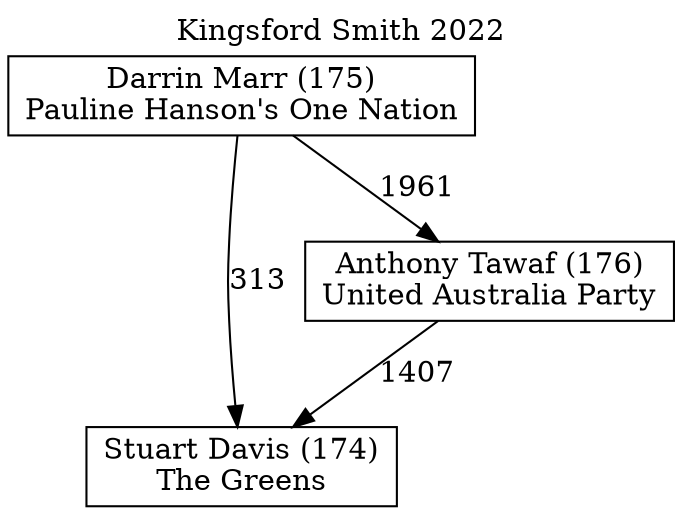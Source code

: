 // House preference flow
digraph "Stuart Davis (174)_Kingsford Smith_2022" {
	graph [label="Kingsford Smith 2022" labelloc=t mclimit=10]
	node [shape=box]
	"Stuart Davis (174)" [label="Stuart Davis (174)
The Greens"]
	"Darrin Marr (175)" [label="Darrin Marr (175)
Pauline Hanson's One Nation"]
	"Anthony Tawaf (176)" [label="Anthony Tawaf (176)
United Australia Party"]
	"Anthony Tawaf (176)" -> "Stuart Davis (174)" [label=1407]
	"Darrin Marr (175)" -> "Stuart Davis (174)" [label=313]
	"Darrin Marr (175)" -> "Anthony Tawaf (176)" [label=1961]
}
